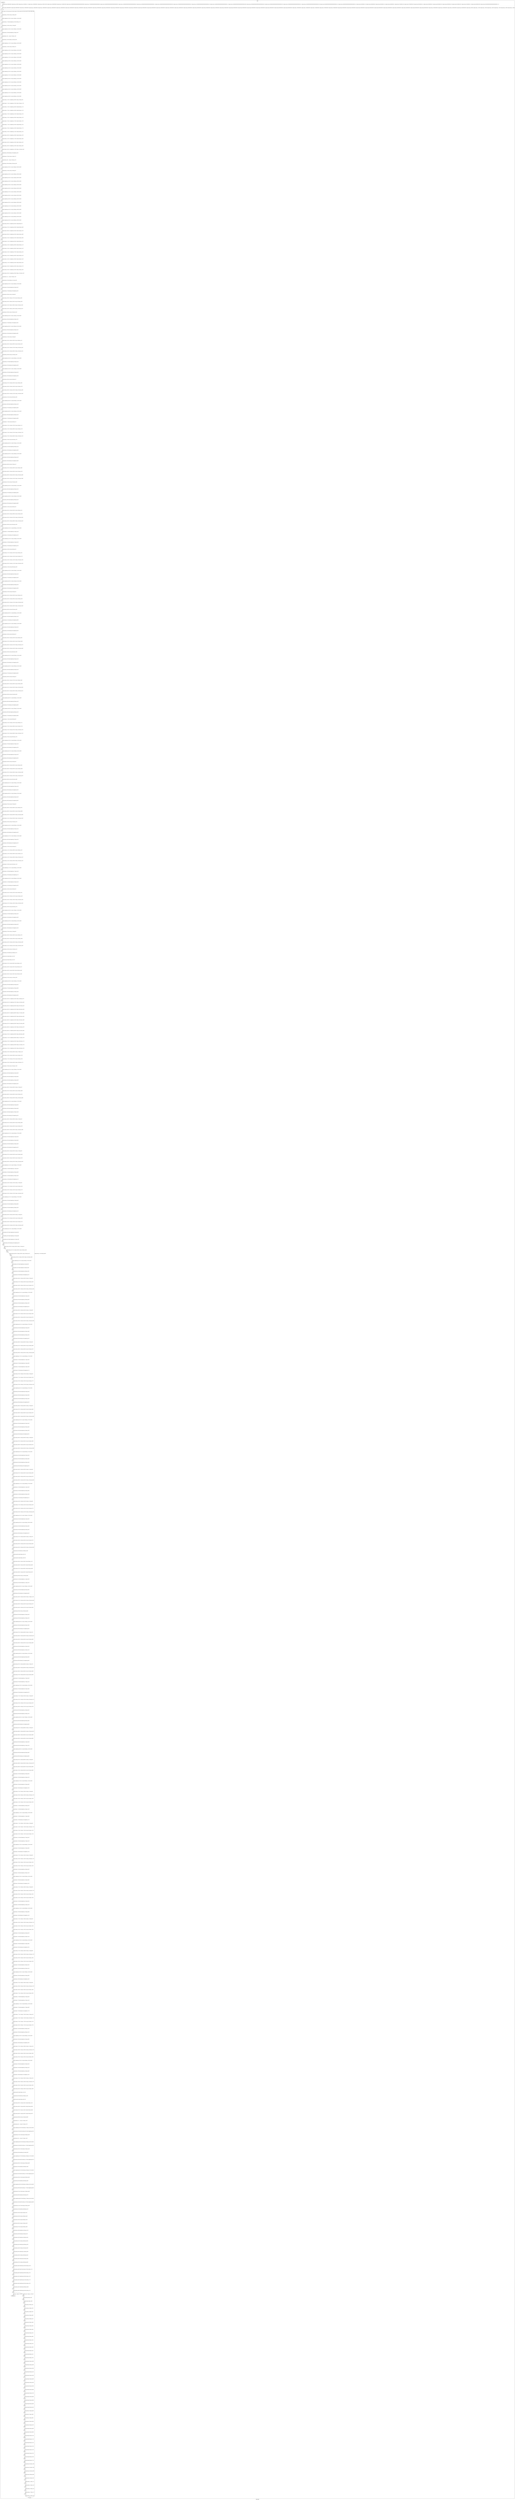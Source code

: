digraph G {
label="Btor2XCFA";
subgraph cluster_0 {
label="main";
main_init[];
l1[];
l3[];
l4[];
l5[];
l6[];
l7[];
l8[];
l9[];
l10[];
l11[];
l12[];
l13[];
l14[];
l15[];
l16[];
l17[];
l18[];
l19[];
l20[];
l21[];
l22[];
l23[];
l24[];
l25[];
l26[];
l27[];
l28[];
l29[];
l30[];
l31[];
l32[];
l33[];
l34[];
l35[];
l36[];
l37[];
l38[];
l39[];
l40[];
l41[];
l42[];
l43[];
l44[];
l45[];
l46[];
l47[];
l48[];
l49[];
l50[];
l51[];
l52[];
l53[];
l54[];
l55[];
l56[];
l57[];
l58[];
l59[];
l60[];
l61[];
l62[];
l63[];
l64[];
l65[];
l66[];
l67[];
l68[];
l69[];
l70[];
l71[];
l72[];
l73[];
l74[];
l75[];
l76[];
l77[];
l78[];
l79[];
l80[];
l81[];
l82[];
l83[];
l84[];
l85[];
l86[];
l87[];
l88[];
l89[];
l90[];
l91[];
l92[];
l93[];
l94[];
l95[];
l96[];
l97[];
l98[];
l99[];
l100[];
l101[];
l102[];
l103[];
l104[];
l105[];
l106[];
l107[];
l108[];
l109[];
l110[];
l111[];
l112[];
l113[];
l114[];
l115[];
l116[];
l117[];
l118[];
l119[];
l120[];
l121[];
l122[];
l123[];
l124[];
l125[];
l126[];
l127[];
l128[];
l129[];
l130[];
l131[];
l132[];
l133[];
l134[];
l135[];
l136[];
l137[];
l138[];
l139[];
l140[];
l141[];
l142[];
l143[];
l144[];
l145[];
l146[];
l147[];
l148[];
l149[];
l150[];
l151[];
l152[];
l153[];
l154[];
l155[];
l156[];
l157[];
l158[];
l159[];
l160[];
l161[];
l162[];
l163[];
l164[];
l165[];
l166[];
l167[];
l168[];
l169[];
l170[];
l171[];
l172[];
l173[];
l174[];
l175[];
l176[];
l177[];
l178[];
l179[];
l180[];
l181[];
l182[];
l183[];
l184[];
l185[];
l186[];
l187[];
l188[];
l189[];
l190[];
l191[];
l192[];
l193[];
l194[];
l195[];
l196[];
l197[];
l198[];
l199[];
l200[];
l201[];
l202[];
l203[];
l204[];
l205[];
l206[];
l207[];
l208[];
l209[];
l210[];
l211[];
l212[];
l213[];
l214[];
l215[];
l216[];
l217[];
l218[];
l219[];
l220[];
l221[];
l222[];
l223[];
l224[];
l225[];
l226[];
l227[];
l228[];
l229[];
l230[];
l231[];
l232[];
l233[];
l234[];
l235[];
l236[];
l237[];
l238[];
l239[];
l240[];
l241[];
l242[];
l243[];
l244[];
l245[];
l246[];
l247[];
l248[];
l249[];
l250[];
l251[];
l252[];
l253[];
l254[];
l255[];
l256[];
l257[];
l258[];
l259[];
l260[];
l261[];
l262[];
l263[];
l264[];
l265[];
l266[];
l267[];
l268[];
l269[];
l270[];
l271[];
l272[];
l273[];
l274[];
l275[];
l276[];
l277[];
l278[];
l279[];
l280[];
l281[];
l282[];
l283[];
l284[];
l285[];
l286[];
l287[];
l288[];
l289[];
l290[];
l291[];
l292[];
l293[];
l294[];
l295[];
l296[];
l297[];
l298[];
l299[];
l300[];
l301[];
l302[];
l303[];
l304[];
l305[];
l306[];
l307[];
l308[];
l309[];
l310[];
l311[];
l312[];
l313[];
l314[];
l315[];
l316[];
l317[];
l318[];
l319[];
l320[];
l321[];
l322[];
l323[];
l324[];
l325[];
l326[];
l327[];
l328[];
l329[];
l330[];
l331[];
l332[];
l333[];
l334[];
l335[];
l336[];
l337[];
l338[];
l339[];
l340[];
l341[];
l342[];
l343[];
l344[];
l345[];
l346[];
l347[];
l348[];
l349[];
l350[];
l351[];
l352[];
l353[];
l354[];
l355[];
l356[];
l357[];
l358[];
l359[];
l360[];
l361[];
l362[];
l363[];
l364[];
l365[];
l366[];
l367[];
l368[];
l369[];
l370[];
l371[];
l372[];
l373[];
l374[];
l375[];
l376[];
l377[];
l378[];
l379[];
l380[];
l381[];
l382[];
l383[];
l384[];
l385[];
l386[];
l387[];
l388[];
l389[];
l390[];
l391[];
l392[];
l393[];
l394[];
l395[];
l396[];
l397[];
l398[];
l399[];
l400[];
l401[];
l402[];
l403[];
l404[];
l405[];
l406[];
l407[];
l408[];
l409[];
l410[];
l411[];
l412[];
l413[];
l414[];
l415[];
l416[];
l417[];
l418[];
l419[];
l420[];
l421[];
l422[];
l423[];
l424[];
l425[];
l426[];
l427[];
l428[];
l429[];
l430[];
l431[];
l432[];
l433[];
l434[];
l435[];
l436[];
l437[];
l438[];
l439[];
l440[];
l441[];
l442[];
l443[];
l444[];
l445[];
l446[];
l447[];
l448[];
l449[];
l450[];
l451[];
l452[];
l453[];
l454[];
l455[];
l456[];
l457[];
l458[];
l459[];
l460[];
l461[];
l462[];
l463[];
l464[];
l465[];
l466[];
l467[];
l468[];
l469[];
l470[];
l471[];
l472[];
l473[];
l474[];
l475[];
l476[];
l477[];
l478[];
l479[];
l480[];
l481[];
l482[];
l483[];
l484[];
l485[];
l486[];
l487[];
l488[];
l489[];
l490[];
l491[];
l492[];
l493[];
l494[];
l495[];
l496[];
l497[];
l498[];
l499[];
l500[];
l501[];
l502[];
l503[];
l504[];
l505[];
l506[];
l507[];
l508[];
l509[];
l510[];
l511[];
l512[];
l513[];
l514[];
l515[];
l516[];
l517[];
l518[];
l519[];
l520[];
l521[];
l522[];
l523[];
l524[];
l525[];
l526[];
l527[];
l528[];
l529[];
l530[];
l531[];
l532[];
l533[];
l534[];
l535[];
l536[];
l537[];
l538[];
l539[];
l540[];
l541[];
l542[];
l543[];
l544[];
l545[];
l546[];
l547[];
l548[];
l549[];
l550[];
l551[];
l552[];
l553[];
l554[];
l555[];
l556[];
l557[];
l558[];
l559[];
l560[];
l561[];
l562[];
l563[];
l564[];
l565[];
l566[];
l567[];
l568[];
l569[];
l570[];
l571[];
l572[];
l573[];
l574[];
l575[];
l576[];
l577[];
l578[];
l579[];
l580[];
l581[];
l582[];
l583[];
l584[];
l585[];
l586[];
l587[];
l588[];
l589[];
l590[];
l591[];
l592[];
l593[];
l594[];
l595[];
l596[];
l597[];
l598[];
l599[];
l600[];
l601[];
l602[];
l603[];
l604[];
l605[];
l606[];
l607[];
l608[];
l609[];
l610[];
l611[];
l612[];
l613[];
l614[];
l615[];
l616[];
l617[];
l618[];
l619[];
l620[];
l621[];
l622[];
l623[];
l624[];
l625[];
l626[];
l627[];
l628[];
l629[];
l630[];
l631[];
l632[];
l633[];
l634[];
l635[];
l636[];
l637[];
l638[];
l639[];
l640[];
l641[];
l642[];
l643[];
l644[];
l645[];
l646[];
l647[];
l648[];
main_error[];
l649[];
l650[];
l651[];
l652[];
l653[];
l654[];
l655[];
l656[];
l657[];
l658[];
l659[];
l660[];
l661[];
l662[];
l663[];
l664[];
l665[];
l666[];
l667[];
l668[];
l669[];
l670[];
l671[];
l672[];
l673[];
l674[];
l675[];
l676[];
l677[];
l678[];
l679[];
l680[];
l681[];
l682[];
l683[];
l684[];
l685[];
l686[];
l687[];
l688[];
l689[];
l690[];
l691[];
l692[];
l693[];
l694[];
l695[];
l696[];
l697[];
l698[];
l699[];
l700[];
l701[];
l702[];
l703[];
l704[];
l705[];
l706[];
main_init -> l1 [label="[(assign const_5 #b00000000),(assign const_108 #b0),(assign const_123 #b00001111),(assign const_124 #b00000001),(assign const_129 #b01100100),(assign const_130 #b00000000),(assign const_131 #b00010000),(assign const_136 #b00000000000000000000000000000000),(assign const_137 #b000000000000000000000000),(assign const_139 #b00000000000000000000000000000001),(assign const_144 #b00000000000000000000000000000010),(assign const_146 #b00000000000000000000000000000011),(assign const_148 #b00000000000000000000000000000100),(assign const_150 #b00000000000000000000000000000101),(assign const_152 #b00000000000000000000000000000110),(assign const_154 #b00000000000000000000000000000111),(assign const_156 #b00000000000000000000000000001000),(assign const_158 #b00000000000000000000000000001001),(assign const_160 #b00000000000000000000000000001010),(assign const_162 #b00000000000000000000000000001011),(assign const_164 #b00000000000000000000000000001100),(assign const_166 #b00000000000000000000000000001101),(assign const_168 #b00000000000000000000000000001110),(assign const_248 #b00001110),(assign const_249 #b00000010),(assign const_263 #b00001101),(assign const_264 #b00000011),(assign const_278 #b00001100),(assign const_279 #b00000100),(assign const_293 #b00001011),(assign const_294 #b00000101),(assign const_308 #b00001010),(assign const_309 #b00000110),(assign const_323 #b00001001),(assign const_324 #b00000111),(assign const_338 #b00001000),(assign const_433 #b00000000000000000000000000001111)] "];
l3 -> l4 [label="[(havoc input_134),(havoc input_185),(havoc input_224),(havoc input_226),(havoc input_454),(havoc input_456)] "];
l4 -> l5 [label="[(assign binary_125 (bvxor const_124 state_106))] "];
l5 -> l6 [label="[(assign comparison_126 (ite (= const_123 binary_125) #b1 #b0))] "];
l6 -> l7 [label="[(assign binary_127 (bvand comparison_126 (bvnot state_121)))] "];
l7 -> l8 [label="[(assign binary_132 (bvxor const_131 state_38))] "];
l8 -> l9 [label="[(assign comparison_133 (ite (= const_130 binary_132) #b1 #b0))] "];
l9 -> l10 [label="[(assign binary_135 (bvand comparison_133 input_134))] "];
l10 -> l11 [label="[(assign binary_138 (++ const_137 binary_125))] "];
l11 -> l12 [label="[(assign binary_140 (bvsub binary_138 const_139))] "];
l12 -> l13 [label="[(assign comparison_141 (ite (= const_136 binary_140) #b1 #b0))] "];
l13 -> l14 [label="[(assign binary_142 (bvxor const_129 state_74))] "];
l14 -> l15 [label="[(assign comparison_143 (ite (= const_139 binary_140) #b1 #b0))] "];
l15 -> l16 [label="[(assign comparison_145 (ite (= const_144 binary_140) #b1 #b0))] "];
l16 -> l17 [label="[(assign comparison_147 (ite (= const_146 binary_140) #b1 #b0))] "];
l17 -> l18 [label="[(assign comparison_149 (ite (= const_148 binary_140) #b1 #b0))] "];
l18 -> l19 [label="[(assign comparison_151 (ite (= const_150 binary_140) #b1 #b0))] "];
l19 -> l20 [label="[(assign comparison_153 (ite (= const_152 binary_140) #b1 #b0))] "];
l20 -> l21 [label="[(assign comparison_155 (ite (= const_154 binary_140) #b1 #b0))] "];
l21 -> l22 [label="[(assign comparison_157 (ite (= const_156 binary_140) #b1 #b0))] "];
l22 -> l23 [label="[(assign comparison_159 (ite (= const_158 binary_140) #b1 #b0))] "];
l23 -> l24 [label="[(assign comparison_161 (ite (= const_160 binary_140) #b1 #b0))] "];
l24 -> l25 [label="[(assign comparison_163 (ite (= const_162 binary_140) #b1 #b0))] "];
l25 -> l26 [label="[(assign comparison_165 (ite (= const_164 binary_140) #b1 #b0))] "];
l26 -> l27 [label="[(assign comparison_167 (ite (= const_166 binary_140) #b1 #b0))] "];
l27 -> l28 [label="[(assign comparison_169 (ite (= const_168 binary_140) #b1 #b0))] "];
l28 -> l29 [label="[(assign ternary_170 (ite (= comparison_169 #b1) state_102 state_104))] "];
l29 -> l30 [label="[(assign ternary_171 (ite (= comparison_167 #b1) state_100 ternary_170))] "];
l30 -> l31 [label="[(assign ternary_172 (ite (= comparison_165 #b1) state_98 ternary_171))] "];
l31 -> l32 [label="[(assign ternary_173 (ite (= comparison_163 #b1) state_96 ternary_172))] "];
l32 -> l33 [label="[(assign ternary_174 (ite (= comparison_161 #b1) state_94 ternary_173))] "];
l33 -> l34 [label="[(assign ternary_175 (ite (= comparison_159 #b1) state_92 ternary_174))] "];
l34 -> l35 [label="[(assign ternary_176 (ite (= comparison_157 #b1) state_90 ternary_175))] "];
l35 -> l36 [label="[(assign ternary_177 (ite (= comparison_155 #b1) state_88 ternary_176))] "];
l36 -> l37 [label="[(assign ternary_178 (ite (= comparison_153 #b1) state_86 ternary_177))] "];
l37 -> l38 [label="[(assign ternary_179 (ite (= comparison_151 #b1) state_84 ternary_178))] "];
l38 -> l39 [label="[(assign ternary_180 (ite (= comparison_149 #b1) state_82 ternary_179))] "];
l39 -> l40 [label="[(assign ternary_181 (ite (= comparison_147 #b1) state_80 ternary_180))] "];
l40 -> l41 [label="[(assign ternary_182 (ite (= comparison_145 #b1) state_78 ternary_181))] "];
l41 -> l42 [label="[(assign ternary_183 (ite (= comparison_143 #b1) state_76 ternary_182))] "];
l42 -> l43 [label="[(assign ternary_184 (ite (= comparison_141 #b1) binary_142 ternary_183))] "];
l43 -> l44 [label="[(assign binary_186 (bvand input_185 comparison_133))] "];
l44 -> l45 [label="[(assign binary_187 (bvxor const_124 state_72))] "];
l45 -> l46 [label="[(assign binary_188 (++ const_137 binary_187))] "];
l46 -> l47 [label="[(assign binary_189 (bvsub binary_188 const_139))] "];
l47 -> l48 [label="[(assign comparison_190 (ite (= const_136 binary_189) #b1 #b0))] "];
l48 -> l49 [label="[(assign binary_191 (bvxor const_129 state_40))] "];
l49 -> l50 [label="[(assign comparison_192 (ite (= const_139 binary_189) #b1 #b0))] "];
l50 -> l51 [label="[(assign comparison_193 (ite (= const_144 binary_189) #b1 #b0))] "];
l51 -> l52 [label="[(assign comparison_194 (ite (= const_146 binary_189) #b1 #b0))] "];
l52 -> l53 [label="[(assign comparison_195 (ite (= const_148 binary_189) #b1 #b0))] "];
l53 -> l54 [label="[(assign comparison_196 (ite (= const_150 binary_189) #b1 #b0))] "];
l54 -> l55 [label="[(assign comparison_197 (ite (= const_152 binary_189) #b1 #b0))] "];
l55 -> l56 [label="[(assign comparison_198 (ite (= const_154 binary_189) #b1 #b0))] "];
l56 -> l57 [label="[(assign comparison_199 (ite (= const_156 binary_189) #b1 #b0))] "];
l57 -> l58 [label="[(assign comparison_200 (ite (= const_158 binary_189) #b1 #b0))] "];
l58 -> l59 [label="[(assign comparison_201 (ite (= const_160 binary_189) #b1 #b0))] "];
l59 -> l60 [label="[(assign comparison_202 (ite (= const_162 binary_189) #b1 #b0))] "];
l60 -> l61 [label="[(assign comparison_203 (ite (= const_164 binary_189) #b1 #b0))] "];
l61 -> l62 [label="[(assign comparison_204 (ite (= const_166 binary_189) #b1 #b0))] "];
l62 -> l63 [label="[(assign comparison_205 (ite (= const_168 binary_189) #b1 #b0))] "];
l63 -> l64 [label="[(assign ternary_206 (ite (= comparison_205 #b1) state_68 state_70))] "];
l64 -> l65 [label="[(assign ternary_207 (ite (= comparison_204 #b1) state_66 ternary_206))] "];
l65 -> l66 [label="[(assign ternary_208 (ite (= comparison_203 #b1) state_64 ternary_207))] "];
l66 -> l67 [label="[(assign ternary_209 (ite (= comparison_202 #b1) state_62 ternary_208))] "];
l67 -> l68 [label="[(assign ternary_210 (ite (= comparison_201 #b1) state_60 ternary_209))] "];
l68 -> l69 [label="[(assign ternary_211 (ite (= comparison_200 #b1) state_58 ternary_210))] "];
l69 -> l70 [label="[(assign ternary_212 (ite (= comparison_199 #b1) state_56 ternary_211))] "];
l70 -> l71 [label="[(assign ternary_213 (ite (= comparison_198 #b1) state_54 ternary_212))] "];
l71 -> l72 [label="[(assign ternary_214 (ite (= comparison_197 #b1) state_52 ternary_213))] "];
l72 -> l73 [label="[(assign ternary_215 (ite (= comparison_196 #b1) state_50 ternary_214))] "];
l73 -> l74 [label="[(assign ternary_216 (ite (= comparison_195 #b1) state_48 ternary_215))] "];
l74 -> l75 [label="[(assign ternary_217 (ite (= comparison_194 #b1) state_46 ternary_216))] "];
l75 -> l76 [label="[(assign ternary_218 (ite (= comparison_193 #b1) state_44 ternary_217))] "];
l76 -> l77 [label="[(assign ternary_219 (ite (= comparison_192 #b1) state_42 ternary_218))] "];
l77 -> l78 [label="[(assign ternary_220 (ite (= comparison_190 #b1) binary_191 ternary_219))] "];
l78 -> l79 [label="[(assign binary_221 (++ const_137 binary_132))] "];
l79 -> l80 [label="[(assign binary_222 (bvsub binary_221 const_139))] "];
l80 -> l81 [label="[(assign comparison_223 (ite (= const_136 binary_222) #b1 #b0))] "];
l81 -> l82 [label="[(assign binary_225 (bvand comparison_223 input_224))] "];
l82 -> l83 [label="[(assign binary_227 (bvand input_226 comparison_223))] "];
l83 -> l84 [label="[(assign binary_228 (bvxor const_129 state_6))] "];
l84 -> l85 [label="[(assign ternary_229 (ite (= binary_227 #b1) const_130 binary_228))] "];
l85 -> l86 [label="[(assign ternary_230 (ite (= binary_225 #b1) const_130 ternary_229))] "];
l86 -> l87 [label="[(assign ternary_231 (ite (= binary_186 #b1) ternary_220 ternary_230))] "];
l87 -> l88 [label="[(assign ternary_232 (ite (= binary_135 #b1) ternary_184 ternary_231))] "];
l88 -> l89 [label="[(assign binary_233 (bvxor const_129 ternary_232))] "];
l89 -> l90 [label="[(assign comparison_235 (ite (= const_124 binary_132) #b1 #b0))] "];
l90 -> l91 [label="[(assign binary_236 (bvand comparison_235 input_134))] "];
l91 -> l92 [label="[(assign binary_237 (bvand input_185 comparison_235))] "];
l92 -> l93 [label="[(assign comparison_238 (ite (= const_139 binary_222) #b1 #b0))] "];
l93 -> l94 [label="[(assign binary_239 (bvand comparison_238 input_224))] "];
l94 -> l95 [label="[(assign binary_240 (bvand input_226 comparison_238))] "];
l95 -> l96 [label="[(assign binary_241 (bvxor const_123 state_8))] "];
l96 -> l97 [label="[(assign ternary_242 (ite (= binary_240 #b1) const_130 binary_241))] "];
l97 -> l98 [label="[(assign ternary_243 (ite (= binary_239 #b1) const_130 ternary_242))] "];
l98 -> l99 [label="[(assign ternary_244 (ite (= binary_237 #b1) ternary_220 ternary_243))] "];
l99 -> l100 [label="[(assign ternary_245 (ite (= binary_236 #b1) ternary_184 ternary_244))] "];
l100 -> l101 [label="[(assign binary_246 (bvxor const_123 ternary_245))] "];
l101 -> l102 [label="[(assign comparison_250 (ite (= const_249 binary_132) #b1 #b0))] "];
l102 -> l103 [label="[(assign binary_251 (bvand comparison_250 input_134))] "];
l103 -> l104 [label="[(assign binary_252 (bvand input_185 comparison_250))] "];
l104 -> l105 [label="[(assign comparison_253 (ite (= const_144 binary_222) #b1 #b0))] "];
l105 -> l106 [label="[(assign binary_254 (bvand comparison_253 input_224))] "];
l106 -> l107 [label="[(assign binary_255 (bvand input_226 comparison_253))] "];
l107 -> l108 [label="[(assign binary_256 (bvxor const_248 state_10))] "];
l108 -> l109 [label="[(assign ternary_257 (ite (= binary_255 #b1) const_130 binary_256))] "];
l109 -> l110 [label="[(assign ternary_258 (ite (= binary_254 #b1) const_130 ternary_257))] "];
l110 -> l111 [label="[(assign ternary_259 (ite (= binary_252 #b1) ternary_220 ternary_258))] "];
l111 -> l112 [label="[(assign ternary_260 (ite (= binary_251 #b1) ternary_184 ternary_259))] "];
l112 -> l113 [label="[(assign binary_261 (bvxor const_248 ternary_260))] "];
l113 -> l114 [label="[(assign comparison_265 (ite (= const_264 binary_132) #b1 #b0))] "];
l114 -> l115 [label="[(assign binary_266 (bvand comparison_265 input_134))] "];
l115 -> l116 [label="[(assign binary_267 (bvand input_185 comparison_265))] "];
l116 -> l117 [label="[(assign comparison_268 (ite (= const_146 binary_222) #b1 #b0))] "];
l117 -> l118 [label="[(assign binary_269 (bvand comparison_268 input_224))] "];
l118 -> l119 [label="[(assign binary_270 (bvand input_226 comparison_268))] "];
l119 -> l120 [label="[(assign binary_271 (bvxor const_263 state_12))] "];
l120 -> l121 [label="[(assign ternary_272 (ite (= binary_270 #b1) const_130 binary_271))] "];
l121 -> l122 [label="[(assign ternary_273 (ite (= binary_269 #b1) const_130 ternary_272))] "];
l122 -> l123 [label="[(assign ternary_274 (ite (= binary_267 #b1) ternary_220 ternary_273))] "];
l123 -> l124 [label="[(assign ternary_275 (ite (= binary_266 #b1) ternary_184 ternary_274))] "];
l124 -> l125 [label="[(assign binary_276 (bvxor const_263 ternary_275))] "];
l125 -> l126 [label="[(assign comparison_280 (ite (= const_279 binary_132) #b1 #b0))] "];
l126 -> l127 [label="[(assign binary_281 (bvand comparison_280 input_134))] "];
l127 -> l128 [label="[(assign binary_282 (bvand input_185 comparison_280))] "];
l128 -> l129 [label="[(assign comparison_283 (ite (= const_148 binary_222) #b1 #b0))] "];
l129 -> l130 [label="[(assign binary_284 (bvand comparison_283 input_224))] "];
l130 -> l131 [label="[(assign binary_285 (bvand input_226 comparison_283))] "];
l131 -> l132 [label="[(assign binary_286 (bvxor const_278 state_14))] "];
l132 -> l133 [label="[(assign ternary_287 (ite (= binary_285 #b1) const_130 binary_286))] "];
l133 -> l134 [label="[(assign ternary_288 (ite (= binary_284 #b1) const_130 ternary_287))] "];
l134 -> l135 [label="[(assign ternary_289 (ite (= binary_282 #b1) ternary_220 ternary_288))] "];
l135 -> l136 [label="[(assign ternary_290 (ite (= binary_281 #b1) ternary_184 ternary_289))] "];
l136 -> l137 [label="[(assign binary_291 (bvxor const_278 ternary_290))] "];
l137 -> l138 [label="[(assign comparison_295 (ite (= const_294 binary_132) #b1 #b0))] "];
l138 -> l139 [label="[(assign binary_296 (bvand comparison_295 input_134))] "];
l139 -> l140 [label="[(assign binary_297 (bvand input_185 comparison_295))] "];
l140 -> l141 [label="[(assign comparison_298 (ite (= const_150 binary_222) #b1 #b0))] "];
l141 -> l142 [label="[(assign binary_299 (bvand comparison_298 input_224))] "];
l142 -> l143 [label="[(assign binary_300 (bvand input_226 comparison_298))] "];
l143 -> l144 [label="[(assign binary_301 (bvxor const_293 state_16))] "];
l144 -> l145 [label="[(assign ternary_302 (ite (= binary_300 #b1) const_130 binary_301))] "];
l145 -> l146 [label="[(assign ternary_303 (ite (= binary_299 #b1) const_130 ternary_302))] "];
l146 -> l147 [label="[(assign ternary_304 (ite (= binary_297 #b1) ternary_220 ternary_303))] "];
l147 -> l148 [label="[(assign ternary_305 (ite (= binary_296 #b1) ternary_184 ternary_304))] "];
l148 -> l149 [label="[(assign binary_306 (bvxor const_293 ternary_305))] "];
l149 -> l150 [label="[(assign comparison_310 (ite (= const_309 binary_132) #b1 #b0))] "];
l150 -> l151 [label="[(assign binary_311 (bvand comparison_310 input_134))] "];
l151 -> l152 [label="[(assign binary_312 (bvand input_185 comparison_310))] "];
l152 -> l153 [label="[(assign comparison_313 (ite (= const_152 binary_222) #b1 #b0))] "];
l153 -> l154 [label="[(assign binary_314 (bvand comparison_313 input_224))] "];
l154 -> l155 [label="[(assign binary_315 (bvand input_226 comparison_313))] "];
l155 -> l156 [label="[(assign binary_316 (bvxor const_308 state_18))] "];
l156 -> l157 [label="[(assign ternary_317 (ite (= binary_315 #b1) const_130 binary_316))] "];
l157 -> l158 [label="[(assign ternary_318 (ite (= binary_314 #b1) const_130 ternary_317))] "];
l158 -> l159 [label="[(assign ternary_319 (ite (= binary_312 #b1) ternary_220 ternary_318))] "];
l159 -> l160 [label="[(assign ternary_320 (ite (= binary_311 #b1) ternary_184 ternary_319))] "];
l160 -> l161 [label="[(assign binary_321 (bvxor const_308 ternary_320))] "];
l161 -> l162 [label="[(assign comparison_325 (ite (= const_324 binary_132) #b1 #b0))] "];
l162 -> l163 [label="[(assign binary_326 (bvand comparison_325 input_134))] "];
l163 -> l164 [label="[(assign binary_327 (bvand input_185 comparison_325))] "];
l164 -> l165 [label="[(assign comparison_328 (ite (= const_154 binary_222) #b1 #b0))] "];
l165 -> l166 [label="[(assign binary_329 (bvand comparison_328 input_224))] "];
l166 -> l167 [label="[(assign binary_330 (bvand input_226 comparison_328))] "];
l167 -> l168 [label="[(assign binary_331 (bvxor const_323 state_20))] "];
l168 -> l169 [label="[(assign ternary_332 (ite (= binary_330 #b1) const_130 binary_331))] "];
l169 -> l170 [label="[(assign ternary_333 (ite (= binary_329 #b1) const_130 ternary_332))] "];
l170 -> l171 [label="[(assign ternary_334 (ite (= binary_327 #b1) ternary_220 ternary_333))] "];
l171 -> l172 [label="[(assign ternary_335 (ite (= binary_326 #b1) ternary_184 ternary_334))] "];
l172 -> l173 [label="[(assign binary_336 (bvxor const_323 ternary_335))] "];
l173 -> l174 [label="[(assign comparison_339 (ite (= const_338 binary_132) #b1 #b0))] "];
l174 -> l175 [label="[(assign binary_340 (bvand comparison_339 input_134))] "];
l175 -> l176 [label="[(assign binary_341 (bvand input_185 comparison_339))] "];
l176 -> l177 [label="[(assign comparison_342 (ite (= const_156 binary_222) #b1 #b0))] "];
l177 -> l178 [label="[(assign binary_343 (bvand comparison_342 input_224))] "];
l178 -> l179 [label="[(assign binary_344 (bvand input_226 comparison_342))] "];
l179 -> l180 [label="[(assign binary_345 (bvxor const_338 state_22))] "];
l180 -> l181 [label="[(assign ternary_346 (ite (= binary_344 #b1) const_130 binary_345))] "];
l181 -> l182 [label="[(assign ternary_347 (ite (= binary_343 #b1) const_130 ternary_346))] "];
l182 -> l183 [label="[(assign ternary_348 (ite (= binary_341 #b1) ternary_220 ternary_347))] "];
l183 -> l184 [label="[(assign ternary_349 (ite (= binary_340 #b1) ternary_184 ternary_348))] "];
l184 -> l185 [label="[(assign binary_350 (bvxor const_338 ternary_349))] "];
l185 -> l186 [label="[(assign comparison_352 (ite (= const_323 binary_132) #b1 #b0))] "];
l186 -> l187 [label="[(assign binary_353 (bvand comparison_352 input_134))] "];
l187 -> l188 [label="[(assign binary_354 (bvand input_185 comparison_352))] "];
l188 -> l189 [label="[(assign comparison_355 (ite (= const_158 binary_222) #b1 #b0))] "];
l189 -> l190 [label="[(assign binary_356 (bvand comparison_355 input_224))] "];
l190 -> l191 [label="[(assign binary_357 (bvand input_226 comparison_355))] "];
l191 -> l192 [label="[(assign binary_358 (bvxor const_324 state_24))] "];
l192 -> l193 [label="[(assign ternary_359 (ite (= binary_357 #b1) const_130 binary_358))] "];
l193 -> l194 [label="[(assign ternary_360 (ite (= binary_356 #b1) const_130 ternary_359))] "];
l194 -> l195 [label="[(assign ternary_361 (ite (= binary_354 #b1) ternary_220 ternary_360))] "];
l195 -> l196 [label="[(assign ternary_362 (ite (= binary_353 #b1) ternary_184 ternary_361))] "];
l196 -> l197 [label="[(assign binary_363 (bvxor const_324 ternary_362))] "];
l197 -> l198 [label="[(assign comparison_365 (ite (= const_308 binary_132) #b1 #b0))] "];
l198 -> l199 [label="[(assign binary_366 (bvand comparison_365 input_134))] "];
l199 -> l200 [label="[(assign binary_367 (bvand input_185 comparison_365))] "];
l200 -> l201 [label="[(assign comparison_368 (ite (= const_160 binary_222) #b1 #b0))] "];
l201 -> l202 [label="[(assign binary_369 (bvand comparison_368 input_224))] "];
l202 -> l203 [label="[(assign binary_370 (bvand input_226 comparison_368))] "];
l203 -> l204 [label="[(assign binary_371 (bvxor const_309 state_26))] "];
l204 -> l205 [label="[(assign ternary_372 (ite (= binary_370 #b1) const_130 binary_371))] "];
l205 -> l206 [label="[(assign ternary_373 (ite (= binary_369 #b1) const_130 ternary_372))] "];
l206 -> l207 [label="[(assign ternary_374 (ite (= binary_367 #b1) ternary_220 ternary_373))] "];
l207 -> l208 [label="[(assign ternary_375 (ite (= binary_366 #b1) ternary_184 ternary_374))] "];
l208 -> l209 [label="[(assign binary_376 (bvxor const_309 ternary_375))] "];
l209 -> l210 [label="[(assign comparison_378 (ite (= const_293 binary_132) #b1 #b0))] "];
l210 -> l211 [label="[(assign binary_379 (bvand comparison_378 input_134))] "];
l211 -> l212 [label="[(assign binary_380 (bvand input_185 comparison_378))] "];
l212 -> l213 [label="[(assign comparison_381 (ite (= const_162 binary_222) #b1 #b0))] "];
l213 -> l214 [label="[(assign binary_382 (bvand comparison_381 input_224))] "];
l214 -> l215 [label="[(assign binary_383 (bvand input_226 comparison_381))] "];
l215 -> l216 [label="[(assign binary_384 (bvxor const_294 state_28))] "];
l216 -> l217 [label="[(assign ternary_385 (ite (= binary_383 #b1) const_130 binary_384))] "];
l217 -> l218 [label="[(assign ternary_386 (ite (= binary_382 #b1) const_130 ternary_385))] "];
l218 -> l219 [label="[(assign ternary_387 (ite (= binary_380 #b1) ternary_220 ternary_386))] "];
l219 -> l220 [label="[(assign ternary_388 (ite (= binary_379 #b1) ternary_184 ternary_387))] "];
l220 -> l221 [label="[(assign binary_389 (bvxor const_294 ternary_388))] "];
l221 -> l222 [label="[(assign comparison_391 (ite (= const_278 binary_132) #b1 #b0))] "];
l222 -> l223 [label="[(assign binary_392 (bvand comparison_391 input_134))] "];
l223 -> l224 [label="[(assign binary_393 (bvand input_185 comparison_391))] "];
l224 -> l225 [label="[(assign comparison_394 (ite (= const_164 binary_222) #b1 #b0))] "];
l225 -> l226 [label="[(assign binary_395 (bvand comparison_394 input_224))] "];
l226 -> l227 [label="[(assign binary_396 (bvand input_226 comparison_394))] "];
l227 -> l228 [label="[(assign binary_397 (bvxor const_279 state_30))] "];
l228 -> l229 [label="[(assign ternary_398 (ite (= binary_396 #b1) const_130 binary_397))] "];
l229 -> l230 [label="[(assign ternary_399 (ite (= binary_395 #b1) const_130 ternary_398))] "];
l230 -> l231 [label="[(assign ternary_400 (ite (= binary_393 #b1) ternary_220 ternary_399))] "];
l231 -> l232 [label="[(assign ternary_401 (ite (= binary_392 #b1) ternary_184 ternary_400))] "];
l232 -> l233 [label="[(assign binary_402 (bvxor const_279 ternary_401))] "];
l233 -> l234 [label="[(assign comparison_404 (ite (= const_263 binary_132) #b1 #b0))] "];
l234 -> l235 [label="[(assign binary_405 (bvand comparison_404 input_134))] "];
l235 -> l236 [label="[(assign binary_406 (bvand input_185 comparison_404))] "];
l236 -> l237 [label="[(assign comparison_407 (ite (= const_166 binary_222) #b1 #b0))] "];
l237 -> l238 [label="[(assign binary_408 (bvand comparison_407 input_224))] "];
l238 -> l239 [label="[(assign binary_409 (bvand input_226 comparison_407))] "];
l239 -> l240 [label="[(assign binary_410 (bvxor const_264 state_32))] "];
l240 -> l241 [label="[(assign ternary_411 (ite (= binary_409 #b1) const_130 binary_410))] "];
l241 -> l242 [label="[(assign ternary_412 (ite (= binary_408 #b1) const_130 ternary_411))] "];
l242 -> l243 [label="[(assign ternary_413 (ite (= binary_406 #b1) ternary_220 ternary_412))] "];
l243 -> l244 [label="[(assign ternary_414 (ite (= binary_405 #b1) ternary_184 ternary_413))] "];
l244 -> l245 [label="[(assign binary_415 (bvxor const_264 ternary_414))] "];
l245 -> l246 [label="[(assign comparison_417 (ite (= const_248 binary_132) #b1 #b0))] "];
l246 -> l247 [label="[(assign binary_418 (bvand comparison_417 input_134))] "];
l247 -> l248 [label="[(assign binary_419 (bvand input_185 comparison_417))] "];
l248 -> l249 [label="[(assign comparison_420 (ite (= const_168 binary_222) #b1 #b0))] "];
l249 -> l250 [label="[(assign binary_421 (bvand comparison_420 input_224))] "];
l250 -> l251 [label="[(assign binary_422 (bvand input_226 comparison_420))] "];
l251 -> l252 [label="[(assign binary_423 (bvxor const_249 state_34))] "];
l252 -> l253 [label="[(assign ternary_424 (ite (= binary_422 #b1) const_130 binary_423))] "];
l253 -> l254 [label="[(assign ternary_425 (ite (= binary_421 #b1) const_130 ternary_424))] "];
l254 -> l255 [label="[(assign ternary_426 (ite (= binary_419 #b1) ternary_220 ternary_425))] "];
l255 -> l256 [label="[(assign ternary_427 (ite (= binary_418 #b1) ternary_184 ternary_426))] "];
l256 -> l257 [label="[(assign binary_428 (bvxor const_249 ternary_427))] "];
l257 -> l258 [label="[(assign comparison_430 (ite (= const_123 binary_132) #b1 #b0))] "];
l258 -> l259 [label="[(assign binary_431 (bvand comparison_430 input_134))] "];
l259 -> l260 [label="[(assign binary_432 (bvand input_185 comparison_430))] "];
l260 -> l261 [label="[(assign comparison_434 (ite (= const_433 binary_222) #b1 #b0))] "];
l261 -> l262 [label="[(assign binary_435 (bvand comparison_434 input_224))] "];
l262 -> l263 [label="[(assign binary_436 (bvand input_226 comparison_434))] "];
l263 -> l264 [label="[(assign binary_437 (bvxor const_124 state_36))] "];
l264 -> l265 [label="[(assign ternary_438 (ite (= binary_436 #b1) const_130 binary_437))] "];
l265 -> l266 [label="[(assign ternary_439 (ite (= binary_435 #b1) const_130 ternary_438))] "];
l266 -> l267 [label="[(assign ternary_440 (ite (= binary_432 #b1) ternary_220 ternary_439))] "];
l267 -> l268 [label="[(assign ternary_441 (ite (= binary_431 #b1) ternary_184 ternary_440))] "];
l268 -> l269 [label="[(assign binary_442 (bvxor const_124 ternary_441))] "];
l269 -> l270 [label="[(assign binary_444 (bvadd const_139 binary_221))] "];
l270 -> l271 [label="[(assign slice_445 (extract binary_444 0 8))] "];
l271 -> l272 [label="[(assign slice_446 (extract binary_222 0 8))] "];
l272 -> l273 [label="[(assign ternary_447 (ite (= input_226 #b1) slice_446 binary_132))] "];
l273 -> l274 [label="[(assign ternary_448 (ite (= input_224 #b1) slice_446 ternary_447))] "];
l274 -> l275 [label="[(assign ternary_449 (ite (= input_185 #b1) slice_445 ternary_448))] "];
l275 -> l276 [label="[(assign ternary_450 (ite (= input_134 #b1) slice_445 ternary_449))] "];
l276 -> l277 [label="[(assign binary_451 (bvxor const_131 ternary_450))] "];
l277 -> l278 [label="[(assign comparison_453 (ite (= const_130 binary_187) #b1 #b0))] "];
l278 -> l279 [label="[(assign binary_455 (bvand comparison_453 input_454))] "];
l279 -> l280 [label="[(assign binary_457 (bvand comparison_190 input_456))] "];
l280 -> l281 [label="[(assign binary_458 (bvand comparison_190 input_185))] "];
l281 -> l282 [label="[(assign binary_459 (bvand input_226 comparison_453))] "];
l282 -> l283 [label="[(assign ternary_460 (ite (= comparison_420 #b1) binary_423 binary_437))] "];
l283 -> l284 [label="[(assign ternary_461 (ite (= comparison_407 #b1) binary_410 ternary_460))] "];
l284 -> l285 [label="[(assign ternary_462 (ite (= comparison_394 #b1) binary_397 ternary_461))] "];
l285 -> l286 [label="[(assign ternary_463 (ite (= comparison_381 #b1) binary_384 ternary_462))] "];
l286 -> l287 [label="[(assign ternary_464 (ite (= comparison_368 #b1) binary_371 ternary_463))] "];
l287 -> l288 [label="[(assign ternary_465 (ite (= comparison_355 #b1) binary_358 ternary_464))] "];
l288 -> l289 [label="[(assign ternary_466 (ite (= comparison_342 #b1) binary_345 ternary_465))] "];
l289 -> l290 [label="[(assign ternary_467 (ite (= comparison_328 #b1) binary_331 ternary_466))] "];
l290 -> l291 [label="[(assign ternary_468 (ite (= comparison_313 #b1) binary_316 ternary_467))] "];
l291 -> l292 [label="[(assign ternary_469 (ite (= comparison_298 #b1) binary_301 ternary_468))] "];
l292 -> l293 [label="[(assign ternary_470 (ite (= comparison_283 #b1) binary_286 ternary_469))] "];
l293 -> l294 [label="[(assign ternary_471 (ite (= comparison_268 #b1) binary_271 ternary_470))] "];
l294 -> l295 [label="[(assign ternary_472 (ite (= comparison_253 #b1) binary_256 ternary_471))] "];
l295 -> l296 [label="[(assign ternary_473 (ite (= comparison_238 #b1) binary_241 ternary_472))] "];
l296 -> l297 [label="[(assign ternary_474 (ite (= comparison_223 #b1) binary_228 ternary_473))] "];
l297 -> l298 [label="[(assign ternary_475 (ite (= binary_459 #b1) ternary_474 binary_191))] "];
l298 -> l299 [label="[(assign ternary_476 (ite (= binary_458 #b1) const_130 ternary_475))] "];
l299 -> l300 [label="[(assign ternary_477 (ite (= binary_457 #b1) const_130 ternary_476))] "];
l300 -> l301 [label="[(assign ternary_478 (ite (= binary_455 #b1) ternary_184 ternary_477))] "];
l301 -> l302 [label="[(assign binary_479 (bvxor const_129 ternary_478))] "];
l302 -> l303 [label="[(assign comparison_481 (ite (= const_124 binary_187) #b1 #b0))] "];
l303 -> l304 [label="[(assign binary_482 (bvand comparison_481 input_454))] "];
l304 -> l305 [label="[(assign binary_483 (bvand comparison_192 input_456))] "];
l305 -> l306 [label="[(assign binary_484 (bvand comparison_192 input_185))] "];
l306 -> l307 [label="[(assign binary_485 (bvand input_226 comparison_481))] "];
l307 -> l308 [label="[(assign ternary_486 (ite (= binary_485 #b1) ternary_474 state_42))] "];
l308 -> l309 [label="[(assign ternary_487 (ite (= binary_484 #b1) const_130 ternary_486))] "];
l309 -> l310 [label="[(assign ternary_488 (ite (= binary_483 #b1) const_130 ternary_487))] "];
l310 -> l311 [label="[(assign ternary_489 (ite (= binary_482 #b1) ternary_184 ternary_488))] "];
l311 -> l312 [label="[(assign comparison_491 (ite (= const_249 binary_187) #b1 #b0))] "];
l312 -> l313 [label="[(assign binary_492 (bvand comparison_491 input_454))] "];
l313 -> l314 [label="[(assign binary_493 (bvand comparison_193 input_456))] "];
l314 -> l315 [label="[(assign binary_494 (bvand comparison_193 input_185))] "];
l315 -> l316 [label="[(assign binary_495 (bvand input_226 comparison_491))] "];
l316 -> l317 [label="[(assign ternary_496 (ite (= binary_495 #b1) ternary_474 state_44))] "];
l317 -> l318 [label="[(assign ternary_497 (ite (= binary_494 #b1) const_130 ternary_496))] "];
l318 -> l319 [label="[(assign ternary_498 (ite (= binary_493 #b1) const_130 ternary_497))] "];
l319 -> l320 [label="[(assign ternary_499 (ite (= binary_492 #b1) ternary_184 ternary_498))] "];
l320 -> l321 [label="[(assign comparison_501 (ite (= const_264 binary_187) #b1 #b0))] "];
l321 -> l322 [label="[(assign binary_502 (bvand comparison_501 input_454))] "];
l322 -> l323 [label="[(assign binary_503 (bvand comparison_194 input_456))] "];
l323 -> l324 [label="[(assign binary_504 (bvand comparison_194 input_185))] "];
l324 -> l325 [label="[(assign binary_505 (bvand input_226 comparison_501))] "];
l325 -> l326 [label="[(assign ternary_506 (ite (= binary_505 #b1) ternary_474 state_46))] "];
l326 -> l327 [label="[(assign ternary_507 (ite (= binary_504 #b1) const_130 ternary_506))] "];
l327 -> l328 [label="[(assign ternary_508 (ite (= binary_503 #b1) const_130 ternary_507))] "];
l328 -> l329 [label="[(assign ternary_509 (ite (= binary_502 #b1) ternary_184 ternary_508))] "];
l329 -> l330 [label="[(assign comparison_511 (ite (= const_279 binary_187) #b1 #b0))] "];
l330 -> l331 [label="[(assign binary_512 (bvand comparison_511 input_454))] "];
l331 -> l332 [label="[(assign binary_513 (bvand comparison_195 input_456))] "];
l332 -> l333 [label="[(assign binary_514 (bvand comparison_195 input_185))] "];
l333 -> l334 [label="[(assign binary_515 (bvand input_226 comparison_511))] "];
l334 -> l335 [label="[(assign ternary_516 (ite (= binary_515 #b1) ternary_474 state_48))] "];
l335 -> l336 [label="[(assign ternary_517 (ite (= binary_514 #b1) const_130 ternary_516))] "];
l336 -> l337 [label="[(assign ternary_518 (ite (= binary_513 #b1) const_130 ternary_517))] "];
l337 -> l338 [label="[(assign ternary_519 (ite (= binary_512 #b1) ternary_184 ternary_518))] "];
l338 -> l339 [label="[(assign comparison_521 (ite (= const_294 binary_187) #b1 #b0))] "];
l339 -> l340 [label="[(assign binary_522 (bvand comparison_521 input_454))] "];
l340 -> l341 [label="[(assign binary_523 (bvand comparison_196 input_456))] "];
l341 -> l342 [label="[(assign binary_524 (bvand comparison_196 input_185))] "];
l342 -> l343 [label="[(assign binary_525 (bvand input_226 comparison_521))] "];
l343 -> l344 [label="[(assign ternary_526 (ite (= binary_525 #b1) ternary_474 state_50))] "];
l344 -> l345 [label="[(assign ternary_527 (ite (= binary_524 #b1) const_130 ternary_526))] "];
l345 -> l346 [label="[(assign ternary_528 (ite (= binary_523 #b1) const_130 ternary_527))] "];
l346 -> l347 [label="[(assign ternary_529 (ite (= binary_522 #b1) ternary_184 ternary_528))] "];
l347 -> l348 [label="[(assign comparison_531 (ite (= const_309 binary_187) #b1 #b0))] "];
l348 -> l349 [label="[(assign binary_532 (bvand comparison_531 input_454))] "];
l349 -> l350 [label="[(assign binary_533 (bvand comparison_197 input_456))] "];
l350 -> l351 [label="[(assign binary_534 (bvand comparison_197 input_185))] "];
l351 -> l352 [label="[(assign binary_535 (bvand input_226 comparison_531))] "];
l352 -> l353 [label="[(assign ternary_536 (ite (= binary_535 #b1) ternary_474 state_52))] "];
l353 -> l354 [label="[(assign ternary_537 (ite (= binary_534 #b1) const_130 ternary_536))] "];
l354 -> l355 [label="[(assign ternary_538 (ite (= binary_533 #b1) const_130 ternary_537))] "];
l355 -> l356 [label="[(assign ternary_539 (ite (= binary_532 #b1) ternary_184 ternary_538))] "];
l356 -> l357 [label="[(assign comparison_541 (ite (= const_324 binary_187) #b1 #b0))] "];
l357 -> l358 [label="[(assign binary_542 (bvand comparison_541 input_454))] "];
l358 -> l359 [label="[(assign binary_543 (bvand comparison_198 input_456))] "];
l359 -> l360 [label="[(assign binary_544 (bvand comparison_198 input_185))] "];
l360 -> l361 [label="[(assign binary_545 (bvand input_226 comparison_541))] "];
l361 -> l362 [label="[(assign ternary_546 (ite (= binary_545 #b1) ternary_474 state_54))] "];
l362 -> l363 [label="[(assign ternary_547 (ite (= binary_544 #b1) const_130 ternary_546))] "];
l363 -> l364 [label="[(assign ternary_548 (ite (= binary_543 #b1) const_130 ternary_547))] "];
l364 -> l365 [label="[(assign ternary_549 (ite (= binary_542 #b1) ternary_184 ternary_548))] "];
l365 -> l366 [label="[(assign comparison_551 (ite (= const_338 binary_187) #b1 #b0))] "];
l366 -> l367 [label="[(assign binary_552 (bvand comparison_551 input_454))] "];
l367 -> l368 [label="[(assign binary_553 (bvand comparison_199 input_456))] "];
l368 -> l369 [label="[(assign binary_554 (bvand comparison_199 input_185))] "];
l369 -> l370 [label="[(assign binary_555 (bvand input_226 comparison_551))] "];
l370 -> l371 [label="[(assign ternary_556 (ite (= binary_555 #b1) ternary_474 state_56))] "];
l371 -> l372 [label="[(assign ternary_557 (ite (= binary_554 #b1) const_130 ternary_556))] "];
l372 -> l373 [label="[(assign ternary_558 (ite (= binary_553 #b1) const_130 ternary_557))] "];
l373 -> l374 [label="[(assign ternary_559 (ite (= binary_552 #b1) ternary_184 ternary_558))] "];
l374 -> l375 [label="[(assign comparison_561 (ite (= const_323 binary_187) #b1 #b0))] "];
l375 -> l376 [label="[(assign binary_562 (bvand comparison_561 input_454))] "];
l376 -> l377 [label="[(assign binary_563 (bvand comparison_200 input_456))] "];
l377 -> l378 [label="[(assign binary_564 (bvand comparison_200 input_185))] "];
l378 -> l379 [label="[(assign binary_565 (bvand input_226 comparison_561))] "];
l379 -> l380 [label="[(assign ternary_566 (ite (= binary_565 #b1) ternary_474 state_58))] "];
l380 -> l381 [label="[(assign ternary_567 (ite (= binary_564 #b1) const_130 ternary_566))] "];
l381 -> l382 [label="[(assign ternary_568 (ite (= binary_563 #b1) const_130 ternary_567))] "];
l382 -> l383 [label="[(assign ternary_569 (ite (= binary_562 #b1) ternary_184 ternary_568))] "];
l383 -> l384 [label="[(assign comparison_571 (ite (= const_308 binary_187) #b1 #b0))] "];
l384 -> l385 [label="[(assign binary_572 (bvand comparison_571 input_454))] "];
l385 -> l386 [label="[(assign binary_573 (bvand comparison_201 input_456))] "];
l386 -> l387 [label="[(assign binary_574 (bvand comparison_201 input_185))] "];
l387 -> l388 [label="[(assign binary_575 (bvand input_226 comparison_571))] "];
l388 -> l389 [label="[(assign ternary_576 (ite (= binary_575 #b1) ternary_474 state_60))] "];
l389 -> l390 [label="[(assign ternary_577 (ite (= binary_574 #b1) const_130 ternary_576))] "];
l390 -> l391 [label="[(assign ternary_578 (ite (= binary_573 #b1) const_130 ternary_577))] "];
l391 -> l392 [label="[(assign ternary_579 (ite (= binary_572 #b1) ternary_184 ternary_578))] "];
l392 -> l393 [label="[(assign comparison_581 (ite (= const_293 binary_187) #b1 #b0))] "];
l393 -> l394 [label="[(assign binary_582 (bvand comparison_581 input_454))] "];
l394 -> l395 [label="[(assign binary_583 (bvand comparison_202 input_456))] "];
l395 -> l396 [label="[(assign binary_584 (bvand comparison_202 input_185))] "];
l396 -> l397 [label="[(assign binary_585 (bvand input_226 comparison_581))] "];
l397 -> l398 [label="[(assign ternary_586 (ite (= binary_585 #b1) ternary_474 state_62))] "];
l398 -> l399 [label="[(assign ternary_587 (ite (= binary_584 #b1) const_130 ternary_586))] "];
l399 -> l400 [label="[(assign ternary_588 (ite (= binary_583 #b1) const_130 ternary_587))] "];
l400 -> l401 [label="[(assign ternary_589 (ite (= binary_582 #b1) ternary_184 ternary_588))] "];
l401 -> l402 [label="[(assign comparison_591 (ite (= const_278 binary_187) #b1 #b0))] "];
l402 -> l403 [label="[(assign binary_592 (bvand comparison_591 input_454))] "];
l403 -> l404 [label="[(assign binary_593 (bvand comparison_203 input_456))] "];
l404 -> l405 [label="[(assign binary_594 (bvand comparison_203 input_185))] "];
l405 -> l406 [label="[(assign binary_595 (bvand input_226 comparison_591))] "];
l406 -> l407 [label="[(assign ternary_596 (ite (= binary_595 #b1) ternary_474 state_64))] "];
l407 -> l408 [label="[(assign ternary_597 (ite (= binary_594 #b1) const_130 ternary_596))] "];
l408 -> l409 [label="[(assign ternary_598 (ite (= binary_593 #b1) const_130 ternary_597))] "];
l409 -> l410 [label="[(assign ternary_599 (ite (= binary_592 #b1) ternary_184 ternary_598))] "];
l410 -> l411 [label="[(assign comparison_601 (ite (= const_263 binary_187) #b1 #b0))] "];
l411 -> l412 [label="[(assign binary_602 (bvand comparison_601 input_454))] "];
l412 -> l413 [label="[(assign binary_603 (bvand comparison_204 input_456))] "];
l413 -> l414 [label="[(assign binary_604 (bvand comparison_204 input_185))] "];
l414 -> l415 [label="[(assign binary_605 (bvand input_226 comparison_601))] "];
l415 -> l416 [label="[(assign ternary_606 (ite (= binary_605 #b1) ternary_474 state_66))] "];
l416 -> l417 [label="[(assign ternary_607 (ite (= binary_604 #b1) const_130 ternary_606))] "];
l417 -> l418 [label="[(assign ternary_608 (ite (= binary_603 #b1) const_130 ternary_607))] "];
l418 -> l419 [label="[(assign ternary_609 (ite (= binary_602 #b1) ternary_184 ternary_608))] "];
l419 -> l420 [label="[(assign comparison_611 (ite (= const_248 binary_187) #b1 #b0))] "];
l420 -> l421 [label="[(assign binary_612 (bvand comparison_611 input_454))] "];
l421 -> l422 [label="[(assign binary_613 (bvand comparison_205 input_456))] "];
l422 -> l423 [label="[(assign binary_614 (bvand comparison_205 input_185))] "];
l423 -> l424 [label="[(assign binary_615 (bvand input_226 comparison_611))] "];
l424 -> l425 [label="[(assign ternary_616 (ite (= binary_615 #b1) ternary_474 state_68))] "];
l425 -> l426 [label="[(assign ternary_617 (ite (= binary_614 #b1) const_130 ternary_616))] "];
l426 -> l427 [label="[(assign ternary_618 (ite (= binary_613 #b1) const_130 ternary_617))] "];
l427 -> l428 [label="[(assign ternary_619 (ite (= binary_612 #b1) ternary_184 ternary_618))] "];
l428 -> l429 [label="[(assign comparison_621 (ite (= const_123 binary_187) #b1 #b0))] "];
l429 -> l430 [label="[(assign binary_622 (bvand comparison_621 input_454))] "];
l430 -> l431 [label="[(assign comparison_623 (ite (= const_433 binary_189) #b1 #b0))] "];
l431 -> l432 [label="[(assign binary_624 (bvand comparison_623 input_456))] "];
l432 -> l433 [label="[(assign binary_625 (bvand comparison_623 input_185))] "];
l433 -> l434 [label="[(assign binary_626 (bvand input_226 comparison_621))] "];
l434 -> l435 [label="[(assign ternary_627 (ite (= binary_626 #b1) ternary_474 state_70))] "];
l435 -> l436 [label="[(assign ternary_628 (ite (= binary_625 #b1) const_130 ternary_627))] "];
l436 -> l437 [label="[(assign ternary_629 (ite (= binary_624 #b1) const_130 ternary_628))] "];
l437 -> l438 [label="[(assign ternary_630 (ite (= binary_622 #b1) ternary_184 ternary_629))] "];
l438 -> l439 [label="[(assign binary_632 (bvadd const_139 binary_188))] "];
l439 -> l440 [label="[(assign slice_633 (extract binary_632 0 8))] "];
l440 -> l441 [label="[(assign slice_634 (extract binary_189 0 8))] "];
l441 -> l442 [label="[(assign ternary_635 (ite (= input_226 #b1) slice_633 binary_187))] "];
l442 -> l443 [label="[(assign ternary_636 (ite (= input_185 #b1) slice_634 ternary_635))] "];
l443 -> l444 [label="[(assign ternary_637 (ite (= input_456 #b1) slice_634 ternary_636))] "];
l444 -> l445 [label="[(assign ternary_638 (ite (= input_454 #b1) slice_633 ternary_637))] "];
l445 -> l446 [label="[(assign binary_639 (bvxor const_124 ternary_638))] "];
l446 -> l447 [label="[(assign binary_641 (bvand comparison_141 input_454))] "];
l447 -> l448 [label="[(assign binary_642 (bvand comparison_141 input_134))] "];
l448 -> l449 [label="[(assign comparison_643 (ite (= const_130 binary_125) #b1 #b0))] "];
l449 -> l450 [label="[(assign binary_644 (bvand comparison_643 input_456))] "];
l450 -> l451 [label="[(assign binary_645 (bvand input_224 comparison_643))] "];
l451 -> l452 [label="[(assign ternary_646 (ite (= binary_645 #b1) ternary_474 binary_142))] "];
l452 -> l453 [label="[(assign ternary_647 (ite (= binary_644 #b1) ternary_220 ternary_646))] "];
l453 -> l454 [label="[(assign ternary_648 (ite (= binary_642 #b1) const_130 ternary_647))] "];
l454 -> l455 [label="[(assign ternary_649 (ite (= binary_641 #b1) const_130 ternary_648))] "];
l455 -> l456 [label="[(assign binary_650 (bvxor const_129 ternary_649))] "];
l456 -> l457 [label="[(assign binary_652 (bvand comparison_143 input_454))] "];
l457 -> l458 [label="[(assign binary_653 (bvand comparison_143 input_134))] "];
l458 -> l459 [label="[(assign comparison_654 (ite (= const_124 binary_125) #b1 #b0))] "];
l459 -> l460 [label="[(assign binary_655 (bvand comparison_654 input_456))] "];
l460 -> l461 [label="[(assign binary_656 (bvand input_224 comparison_654))] "];
l461 -> l462 [label="[(assign ternary_657 (ite (= binary_656 #b1) ternary_474 state_76))] "];
l462 -> l463 [label="[(assign ternary_658 (ite (= binary_655 #b1) ternary_220 ternary_657))] "];
l463 -> l464 [label="[(assign ternary_659 (ite (= binary_653 #b1) const_130 ternary_658))] "];
l464 -> l465 [label="[(assign ternary_660 (ite (= binary_652 #b1) const_130 ternary_659))] "];
l465 -> l466 [label="[(assign binary_662 (bvand comparison_145 input_454))] "];
l466 -> l467 [label="[(assign binary_663 (bvand comparison_145 input_134))] "];
l467 -> l468 [label="[(assign comparison_664 (ite (= const_249 binary_125) #b1 #b0))] "];
l468 -> l469 [label="[(assign binary_665 (bvand comparison_664 input_456))] "];
l469 -> l470 [label="[(assign binary_666 (bvand input_224 comparison_664))] "];
l470 -> l471 [label="[(assign ternary_667 (ite (= binary_666 #b1) ternary_474 state_78))] "];
l471 -> l472 [label="[(assign ternary_668 (ite (= binary_665 #b1) ternary_220 ternary_667))] "];
l472 -> l473 [label="[(assign ternary_669 (ite (= binary_663 #b1) const_130 ternary_668))] "];
l473 -> l474 [label="[(assign ternary_670 (ite (= binary_662 #b1) const_130 ternary_669))] "];
l474 -> l475 [label="[(assign binary_672 (bvand comparison_147 input_454))] "];
l475 -> l476 [label="[(assign binary_673 (bvand comparison_147 input_134))] "];
l476 -> l477 [label="[(assign comparison_674 (ite (= const_264 binary_125) #b1 #b0))] "];
l477 -> l478 [label="[(assign binary_675 (bvand comparison_674 input_456))] "];
l478 -> l479 [label="[(assign binary_676 (bvand input_224 comparison_674))] "];
l479 -> l480 [label="[(assign ternary_677 (ite (= binary_676 #b1) ternary_474 state_80))] "];
l480 -> l481 [label="[(assign ternary_678 (ite (= binary_675 #b1) ternary_220 ternary_677))] "];
l481 -> l482 [label="[(assign ternary_679 (ite (= binary_673 #b1) const_130 ternary_678))] "];
l482 -> l483 [label="[(assign ternary_680 (ite (= binary_672 #b1) const_130 ternary_679))] "];
l483 -> l484 [label="[(assign binary_682 (bvand comparison_149 input_454))] "];
l484 -> l485 [label="[(assign binary_683 (bvand comparison_149 input_134))] "];
l485 -> l486 [label="[(assign comparison_684 (ite (= const_279 binary_125) #b1 #b0))] "];
l486 -> l487 [label="[(assign binary_685 (bvand comparison_684 input_456))] "];
l487 -> l488 [label="[(assign binary_686 (bvand input_224 comparison_684))] "];
l488 -> l489 [label="[(assign ternary_687 (ite (= binary_686 #b1) ternary_474 state_82))] "];
l489 -> l490 [label="[(assign ternary_688 (ite (= binary_685 #b1) ternary_220 ternary_687))] "];
l490 -> l491 [label="[(assign ternary_689 (ite (= binary_683 #b1) const_130 ternary_688))] "];
l491 -> l492 [label="[(assign ternary_690 (ite (= binary_682 #b1) const_130 ternary_689))] "];
l492 -> l493 [label="[(assign binary_692 (bvand comparison_151 input_454))] "];
l493 -> l494 [label="[(assign binary_693 (bvand comparison_151 input_134))] "];
l494 -> l495 [label="[(assign comparison_694 (ite (= const_294 binary_125) #b1 #b0))] "];
l495 -> l496 [label="[(assign binary_695 (bvand comparison_694 input_456))] "];
l496 -> l497 [label="[(assign binary_696 (bvand input_224 comparison_694))] "];
l497 -> l498 [label="[(assign ternary_697 (ite (= binary_696 #b1) ternary_474 state_84))] "];
l498 -> l499 [label="[(assign ternary_698 (ite (= binary_695 #b1) ternary_220 ternary_697))] "];
l499 -> l500 [label="[(assign ternary_699 (ite (= binary_693 #b1) const_130 ternary_698))] "];
l500 -> l501 [label="[(assign ternary_700 (ite (= binary_692 #b1) const_130 ternary_699))] "];
l501 -> l502 [label="[(assign binary_702 (bvand comparison_153 input_454))] "];
l502 -> l503 [label="[(assign binary_703 (bvand comparison_153 input_134))] "];
l503 -> l504 [label="[(assign comparison_704 (ite (= const_309 binary_125) #b1 #b0))] "];
l504 -> l505 [label="[(assign binary_705 (bvand comparison_704 input_456))] "];
l505 -> l506 [label="[(assign binary_706 (bvand input_224 comparison_704))] "];
l506 -> l507 [label="[(assign ternary_707 (ite (= binary_706 #b1) ternary_474 state_86))] "];
l507 -> l508 [label="[(assign ternary_708 (ite (= binary_705 #b1) ternary_220 ternary_707))] "];
l508 -> l509 [label="[(assign ternary_709 (ite (= binary_703 #b1) const_130 ternary_708))] "];
l509 -> l510 [label="[(assign ternary_710 (ite (= binary_702 #b1) const_130 ternary_709))] "];
l510 -> l511 [label="[(assign binary_712 (bvand comparison_155 input_454))] "];
l511 -> l512 [label="[(assign binary_713 (bvand comparison_155 input_134))] "];
l512 -> l513 [label="[(assign comparison_714 (ite (= const_324 binary_125) #b1 #b0))] "];
l513 -> l514 [label="[(assign binary_715 (bvand comparison_714 input_456))] "];
l514 -> l515 [label="[(assign binary_716 (bvand input_224 comparison_714))] "];
l515 -> l516 [label="[(assign ternary_717 (ite (= binary_716 #b1) ternary_474 state_88))] "];
l516 -> l517 [label="[(assign ternary_718 (ite (= binary_715 #b1) ternary_220 ternary_717))] "];
l517 -> l518 [label="[(assign ternary_719 (ite (= binary_713 #b1) const_130 ternary_718))] "];
l518 -> l519 [label="[(assign ternary_720 (ite (= binary_712 #b1) const_130 ternary_719))] "];
l519 -> l520 [label="[(assign binary_722 (bvand comparison_157 input_454))] "];
l520 -> l521 [label="[(assign binary_723 (bvand comparison_157 input_134))] "];
l521 -> l522 [label="[(assign comparison_724 (ite (= const_338 binary_125) #b1 #b0))] "];
l522 -> l523 [label="[(assign binary_725 (bvand comparison_724 input_456))] "];
l523 -> l524 [label="[(assign binary_726 (bvand input_224 comparison_724))] "];
l524 -> l525 [label="[(assign ternary_727 (ite (= binary_726 #b1) ternary_474 state_90))] "];
l525 -> l526 [label="[(assign ternary_728 (ite (= binary_725 #b1) ternary_220 ternary_727))] "];
l526 -> l527 [label="[(assign ternary_729 (ite (= binary_723 #b1) const_130 ternary_728))] "];
l527 -> l528 [label="[(assign ternary_730 (ite (= binary_722 #b1) const_130 ternary_729))] "];
l528 -> l529 [label="[(assign binary_732 (bvand comparison_159 input_454))] "];
l529 -> l530 [label="[(assign binary_733 (bvand comparison_159 input_134))] "];
l530 -> l531 [label="[(assign comparison_734 (ite (= const_323 binary_125) #b1 #b0))] "];
l531 -> l532 [label="[(assign binary_735 (bvand comparison_734 input_456))] "];
l532 -> l533 [label="[(assign binary_736 (bvand input_224 comparison_734))] "];
l533 -> l534 [label="[(assign ternary_737 (ite (= binary_736 #b1) ternary_474 state_92))] "];
l534 -> l535 [label="[(assign ternary_738 (ite (= binary_735 #b1) ternary_220 ternary_737))] "];
l535 -> l536 [label="[(assign ternary_739 (ite (= binary_733 #b1) const_130 ternary_738))] "];
l536 -> l537 [label="[(assign ternary_740 (ite (= binary_732 #b1) const_130 ternary_739))] "];
l537 -> l538 [label="[(assign binary_742 (bvand comparison_161 input_454))] "];
l538 -> l539 [label="[(assign binary_743 (bvand comparison_161 input_134))] "];
l539 -> l540 [label="[(assign comparison_744 (ite (= const_308 binary_125) #b1 #b0))] "];
l540 -> l541 [label="[(assign binary_745 (bvand comparison_744 input_456))] "];
l541 -> l542 [label="[(assign binary_746 (bvand input_224 comparison_744))] "];
l542 -> l543 [label="[(assign ternary_747 (ite (= binary_746 #b1) ternary_474 state_94))] "];
l543 -> l544 [label="[(assign ternary_748 (ite (= binary_745 #b1) ternary_220 ternary_747))] "];
l544 -> l545 [label="[(assign ternary_749 (ite (= binary_743 #b1) const_130 ternary_748))] "];
l545 -> l546 [label="[(assign ternary_750 (ite (= binary_742 #b1) const_130 ternary_749))] "];
l546 -> l547 [label="[(assign binary_752 (bvand comparison_163 input_454))] "];
l547 -> l548 [label="[(assign binary_753 (bvand comparison_163 input_134))] "];
l548 -> l549 [label="[(assign comparison_754 (ite (= const_293 binary_125) #b1 #b0))] "];
l549 -> l550 [label="[(assign binary_755 (bvand comparison_754 input_456))] "];
l550 -> l551 [label="[(assign binary_756 (bvand input_224 comparison_754))] "];
l551 -> l552 [label="[(assign ternary_757 (ite (= binary_756 #b1) ternary_474 state_96))] "];
l552 -> l553 [label="[(assign ternary_758 (ite (= binary_755 #b1) ternary_220 ternary_757))] "];
l553 -> l554 [label="[(assign ternary_759 (ite (= binary_753 #b1) const_130 ternary_758))] "];
l554 -> l555 [label="[(assign ternary_760 (ite (= binary_752 #b1) const_130 ternary_759))] "];
l555 -> l556 [label="[(assign binary_762 (bvand comparison_165 input_454))] "];
l556 -> l557 [label="[(assign binary_763 (bvand comparison_165 input_134))] "];
l557 -> l558 [label="[(assign comparison_764 (ite (= const_278 binary_125) #b1 #b0))] "];
l558 -> l559 [label="[(assign binary_765 (bvand comparison_764 input_456))] "];
l559 -> l560 [label="[(assign binary_766 (bvand input_224 comparison_764))] "];
l560 -> l561 [label="[(assign ternary_767 (ite (= binary_766 #b1) ternary_474 state_98))] "];
l561 -> l562 [label="[(assign ternary_768 (ite (= binary_765 #b1) ternary_220 ternary_767))] "];
l562 -> l563 [label="[(assign ternary_769 (ite (= binary_763 #b1) const_130 ternary_768))] "];
l563 -> l564 [label="[(assign ternary_770 (ite (= binary_762 #b1) const_130 ternary_769))] "];
l564 -> l565 [label="[(assign binary_772 (bvand comparison_167 input_454))] "];
l565 -> l566 [label="[(assign binary_773 (bvand comparison_167 input_134))] "];
l566 -> l567 [label="[(assign comparison_774 (ite (= const_263 binary_125) #b1 #b0))] "];
l567 -> l568 [label="[(assign binary_775 (bvand comparison_774 input_456))] "];
l568 -> l569 [label="[(assign binary_776 (bvand input_224 comparison_774))] "];
l569 -> l570 [label="[(assign ternary_777 (ite (= binary_776 #b1) ternary_474 state_100))] "];
l570 -> l571 [label="[(assign ternary_778 (ite (= binary_775 #b1) ternary_220 ternary_777))] "];
l571 -> l572 [label="[(assign ternary_779 (ite (= binary_773 #b1) const_130 ternary_778))] "];
l572 -> l573 [label="[(assign ternary_780 (ite (= binary_772 #b1) const_130 ternary_779))] "];
l573 -> l574 [label="[(assign binary_782 (bvand comparison_169 input_454))] "];
l574 -> l575 [label="[(assign binary_783 (bvand comparison_169 input_134))] "];
l575 -> l576 [label="[(assign comparison_784 (ite (= const_248 binary_125) #b1 #b0))] "];
l576 -> l577 [label="[(assign binary_785 (bvand comparison_784 input_456))] "];
l577 -> l578 [label="[(assign binary_786 (bvand input_224 comparison_784))] "];
l578 -> l579 [label="[(assign ternary_787 (ite (= binary_786 #b1) ternary_474 state_102))] "];
l579 -> l580 [label="[(assign ternary_788 (ite (= binary_785 #b1) ternary_220 ternary_787))] "];
l580 -> l581 [label="[(assign ternary_789 (ite (= binary_783 #b1) const_130 ternary_788))] "];
l581 -> l582 [label="[(assign ternary_790 (ite (= binary_782 #b1) const_130 ternary_789))] "];
l582 -> l583 [label="[(assign comparison_792 (ite (= const_433 binary_140) #b1 #b0))] "];
l583 -> l584 [label="[(assign binary_793 (bvand comparison_792 input_454))] "];
l584 -> l585 [label="[(assign binary_794 (bvand comparison_792 input_134))] "];
l585 -> l586 [label="[(assign binary_795 (bvand comparison_126 input_456))] "];
l586 -> l587 [label="[(assign binary_796 (bvand input_224 comparison_126))] "];
l587 -> l588 [label="[(assign ternary_797 (ite (= binary_796 #b1) ternary_474 state_104))] "];
l588 -> l589 [label="[(assign ternary_798 (ite (= binary_795 #b1) ternary_220 ternary_797))] "];
l589 -> l590 [label="[(assign ternary_799 (ite (= binary_794 #b1) const_130 ternary_798))] "];
l590 -> l591 [label="[(assign ternary_800 (ite (= binary_793 #b1) const_130 ternary_799))] "];
l591 -> l592 [label="[(assign slice_802 (extract binary_140 0 8))] "];
l592 -> l593 [label="[(assign binary_803 (bvadd const_139 binary_138))] "];
l593 -> l594 [label="[(assign slice_804 (extract binary_803 0 8))] "];
l594 -> l595 [label="[(assign ternary_805 (ite (= input_224 #b1) slice_804 binary_125))] "];
l595 -> l596 [label="[(assign ternary_806 (ite (= input_456 #b1) slice_804 ternary_805))] "];
l596 -> l597 [label="[(assign ternary_807 (ite (= input_134 #b1) slice_802 ternary_806))] "];
l597 -> l598 [label="[(assign ternary_808 (ite (= input_454 #b1) slice_802 ternary_807))] "];
l598 -> l599 [label="[(assign binary_809 (bvxor const_124 ternary_808))] "];
l599 -> l600 [label="[(assign binary_817 (++ const_137 ternary_220))] "];
l600 -> l601 [label="[(assign binary_818 (++ const_137 ternary_474))] "];
l601 -> l602 [label="[(assign comparison_819 (ite (bvule binary_817 binary_818) #b1 #b0))] "];
l602 -> l603 [label="[(assign binary_820 (bvand (bvnot state_109) (bvnot comparison_819)))] "];
l603 -> l604 [label="[(assign binary_821 (bvor (bvnot input_226) binary_820))] "];
l604 -> l605 [label="[(assign binary_822 (++ const_137 ternary_184))] "];
l605 -> l606 [label="[(assign comparison_823 (ite (bvule binary_822 binary_818) #b1 #b0))] "];
l606 -> l607 [label="[(assign binary_824 (bvand (bvnot state_111) (bvnot comparison_823)))] "];
l607 -> l608 [label="[(assign binary_825 (bvor (bvnot input_224) binary_824))] "];
l608 -> l609 [label="[(assign binary_826 (bvand binary_821 binary_825))] "];
l609 -> l610 [label="[(assign comparison_827 (ite (bvule binary_818 binary_817) #b1 #b0))] "];
l610 -> l611 [label="[(assign binary_828 (bvand (bvnot state_113) (bvnot comparison_827)))] "];
l611 -> l612 [label="[(assign binary_829 (bvor (bvnot input_185) binary_828))] "];
l612 -> l613 [label="[(assign binary_830 (bvand binary_826 binary_829))] "];
l613 -> l614 [label="[(assign comparison_831 (ite (bvule binary_822 binary_817) #b1 #b0))] "];
l614 -> l615 [label="[(assign binary_832 (bvand (bvnot state_115) (bvnot comparison_831)))] "];
l615 -> l616 [label="[(assign binary_833 (bvor (bvnot input_456) binary_832))] "];
l616 -> l617 [label="[(assign binary_834 (bvand binary_830 binary_833))] "];
l617 -> l618 [label="[(assign comparison_835 (ite (bvule binary_818 binary_822) #b1 #b0))] "];
l618 -> l619 [label="[(assign binary_836 (bvand (bvnot state_117) (bvnot comparison_835)))] "];
l619 -> l620 [label="[(assign binary_837 (bvor (bvnot input_134) binary_836))] "];
l620 -> l621 [label="[(assign binary_838 (bvand binary_834 binary_837))] "];
l621 -> l622 [label="[(assign comparison_839 (ite (bvule binary_817 binary_822) #b1 #b0))] "];
l622 -> l623 [label="[(assign binary_840 (bvand (bvnot state_119) (bvnot comparison_839)))] "];
l623 -> l624 [label="[(assign binary_841 (bvor (bvnot input_454) binary_840))] "];
l624 -> l625 [label="[(assign binary_842 (bvand binary_838 binary_841))] "];
l625 -> l626 [label="[(assign binary_843 (bvor input_226 input_224))] "];
l626 -> l627 [label="[(assign binary_844 (bvor input_185 binary_843))] "];
l627 -> l628 [label="[(assign binary_845 (bvor input_456 binary_844))] "];
l628 -> l629 [label="[(assign binary_846 (bvor input_134 binary_845))] "];
l629 -> l630 [label="[(assign binary_847 (bvor input_454 binary_846))] "];
l630 -> l631 [label="[(assign binary_848 (bvand binary_842 binary_847))] "];
l631 -> l632 [label="[(assign binary_849 (bvand input_226 input_224))] "];
l632 -> l633 [label="[(assign binary_850 (bvand input_185 binary_843))] "];
l633 -> l634 [label="[(assign binary_851 (bvor binary_849 binary_850))] "];
l634 -> l635 [label="[(assign binary_852 (bvand input_456 binary_844))] "];
l635 -> l636 [label="[(assign binary_853 (bvor binary_851 binary_852))] "];
l636 -> l637 [label="[(assign binary_854 (bvand input_134 binary_845))] "];
l637 -> l638 [label="[(assign binary_855 (bvor binary_853 binary_854))] "];
l638 -> l639 [label="[(assign binary_856 (bvand input_454 binary_846))] "];
l639 -> l640 [label="[(assign binary_857 (bvor binary_855 binary_856))] "];
l640 -> l641 [label="[(assign binary_858 (bvand binary_848 (bvnot binary_857)))] "];
l641 -> l642 [label="[(assign binary_859 (bvand (bvnot state_109) (bvnot state_111)))] "];
l642 -> l643 [label="[(assign binary_860 (bvand binary_859 (bvnot state_113)))] "];
l643 -> l644 [label="[(assign binary_861 (bvand binary_860 (bvnot state_115)))] "];
l644 -> l645 [label="[(assign binary_862 (bvand binary_861 (bvnot state_117)))] "];
l645 -> l646 [label="[(assign binary_863 (bvand binary_862 (bvnot state_119)))] "];
l646 -> l647 [label="[(assign binary_864 (bvand binary_858 binary_863))] "];
l647 -> l648 [label="[(assign binary_865 (bvand binary_864 (bvnot state_121)))] "];
l648 -> main_error [label="[(assume (= binary_127 #b1))] "];
l648 -> l649 [label="[(assume (not (= binary_127 #b1)))] "];
l649 -> l650 [label="[(assign state_6 binary_233)] "];
l650 -> l651 [label="[(assign state_8 binary_246)] "];
l651 -> l652 [label="[(assign state_10 binary_261)] "];
l652 -> l653 [label="[(assign state_12 binary_276)] "];
l653 -> l654 [label="[(assign state_14 binary_291)] "];
l654 -> l655 [label="[(assign state_16 binary_306)] "];
l655 -> l656 [label="[(assign state_18 binary_321)] "];
l656 -> l657 [label="[(assign state_20 binary_336)] "];
l657 -> l658 [label="[(assign state_22 binary_350)] "];
l658 -> l659 [label="[(assign state_24 binary_363)] "];
l659 -> l660 [label="[(assign state_26 binary_376)] "];
l660 -> l661 [label="[(assign state_28 binary_389)] "];
l661 -> l662 [label="[(assign state_30 binary_402)] "];
l662 -> l663 [label="[(assign state_32 binary_415)] "];
l663 -> l664 [label="[(assign state_34 binary_428)] "];
l664 -> l665 [label="[(assign state_36 binary_442)] "];
l665 -> l666 [label="[(assign state_38 binary_451)] "];
l666 -> l667 [label="[(assign state_40 binary_479)] "];
l667 -> l668 [label="[(assign state_42 ternary_489)] "];
l668 -> l669 [label="[(assign state_44 ternary_499)] "];
l669 -> l670 [label="[(assign state_46 ternary_509)] "];
l670 -> l671 [label="[(assign state_48 ternary_519)] "];
l671 -> l672 [label="[(assign state_50 ternary_529)] "];
l672 -> l673 [label="[(assign state_52 ternary_539)] "];
l673 -> l674 [label="[(assign state_54 ternary_549)] "];
l674 -> l675 [label="[(assign state_56 ternary_559)] "];
l675 -> l676 [label="[(assign state_58 ternary_569)] "];
l676 -> l677 [label="[(assign state_60 ternary_579)] "];
l677 -> l678 [label="[(assign state_62 ternary_589)] "];
l678 -> l679 [label="[(assign state_64 ternary_599)] "];
l679 -> l680 [label="[(assign state_66 ternary_609)] "];
l680 -> l681 [label="[(assign state_68 ternary_619)] "];
l681 -> l682 [label="[(assign state_70 ternary_630)] "];
l682 -> l683 [label="[(assign state_72 binary_639)] "];
l683 -> l684 [label="[(assign state_74 binary_650)] "];
l684 -> l685 [label="[(assign state_76 ternary_660)] "];
l685 -> l686 [label="[(assign state_78 ternary_670)] "];
l686 -> l687 [label="[(assign state_80 ternary_680)] "];
l687 -> l688 [label="[(assign state_82 ternary_690)] "];
l688 -> l689 [label="[(assign state_84 ternary_700)] "];
l689 -> l690 [label="[(assign state_86 ternary_710)] "];
l690 -> l691 [label="[(assign state_88 ternary_720)] "];
l691 -> l692 [label="[(assign state_90 ternary_730)] "];
l692 -> l693 [label="[(assign state_92 ternary_740)] "];
l693 -> l694 [label="[(assign state_94 ternary_750)] "];
l694 -> l695 [label="[(assign state_96 ternary_760)] "];
l695 -> l696 [label="[(assign state_98 ternary_770)] "];
l696 -> l697 [label="[(assign state_100 ternary_780)] "];
l697 -> l698 [label="[(assign state_102 ternary_790)] "];
l698 -> l699 [label="[(assign state_104 ternary_800)] "];
l699 -> l700 [label="[(assign state_106 binary_809)] "];
l700 -> l701 [label="[(assign state_109 state_109)] "];
l701 -> l702 [label="[(assign state_111 state_111)] "];
l702 -> l703 [label="[(assign state_113 state_113)] "];
l703 -> l704 [label="[(assign state_115 state_115)] "];
l704 -> l705 [label="[(assign state_117 state_117)] "];
l705 -> l706 [label="[(assign state_119 state_119)] "];
l706 -> l3 [label="[(assign state_121 (bvnot binary_865))] "];
l1 -> l3 [label="[(assign state_6 #b00000000),(assign state_8 #b00000000),(assign state_10 #b00000000),(assign state_12 #b00000000),(assign state_14 #b00000000),(assign state_16 #b00000000),(assign state_18 #b00000000),(assign state_20 #b00000000),(assign state_22 #b00000000),(assign state_24 #b00000000),(assign state_26 #b00000000),(assign state_28 #b00000000),(assign state_30 #b00000000),(assign state_32 #b00000000),(assign state_34 #b00000000),(assign state_36 #b00000000),(assign state_38 #b00000000),(assign state_40 #b00000000),(assign state_42 #b00000000),(assign state_44 #b00000000),(assign state_46 #b00000000),(assign state_48 #b00000000),(assign state_50 #b00000000),(assign state_52 #b00000000),(assign state_54 #b00000000),(assign state_56 #b00000000),(assign state_58 #b00000000),(assign state_60 #b00000000),(assign state_62 #b00000000),(assign state_64 #b00000000),(assign state_66 #b00000000),(assign state_68 #b00000000),(assign state_70 #b00000000),(assign state_72 #b00000000),(assign state_74 #b00000000),(assign state_76 #b00000000),(assign state_78 #b00000000),(assign state_80 #b00000000),(assign state_82 #b00000000),(assign state_84 #b00000000),(assign state_86 #b00000000),(assign state_88 #b00000000),(assign state_90 #b00000000),(assign state_92 #b00000000),(assign state_94 #b00000000),(assign state_96 #b00000000),(assign state_98 #b00000000),(assign state_100 #b00000000),(assign state_102 #b00000000),(assign state_104 #b00000000),(assign state_106 #b00000000),(assign state_109 #b0),(assign state_111 #b0),(assign state_113 #b0),(assign state_115 #b0),(assign state_117 #b0),(assign state_119 #b0),(assign state_121 #b0)] "];

}
}

